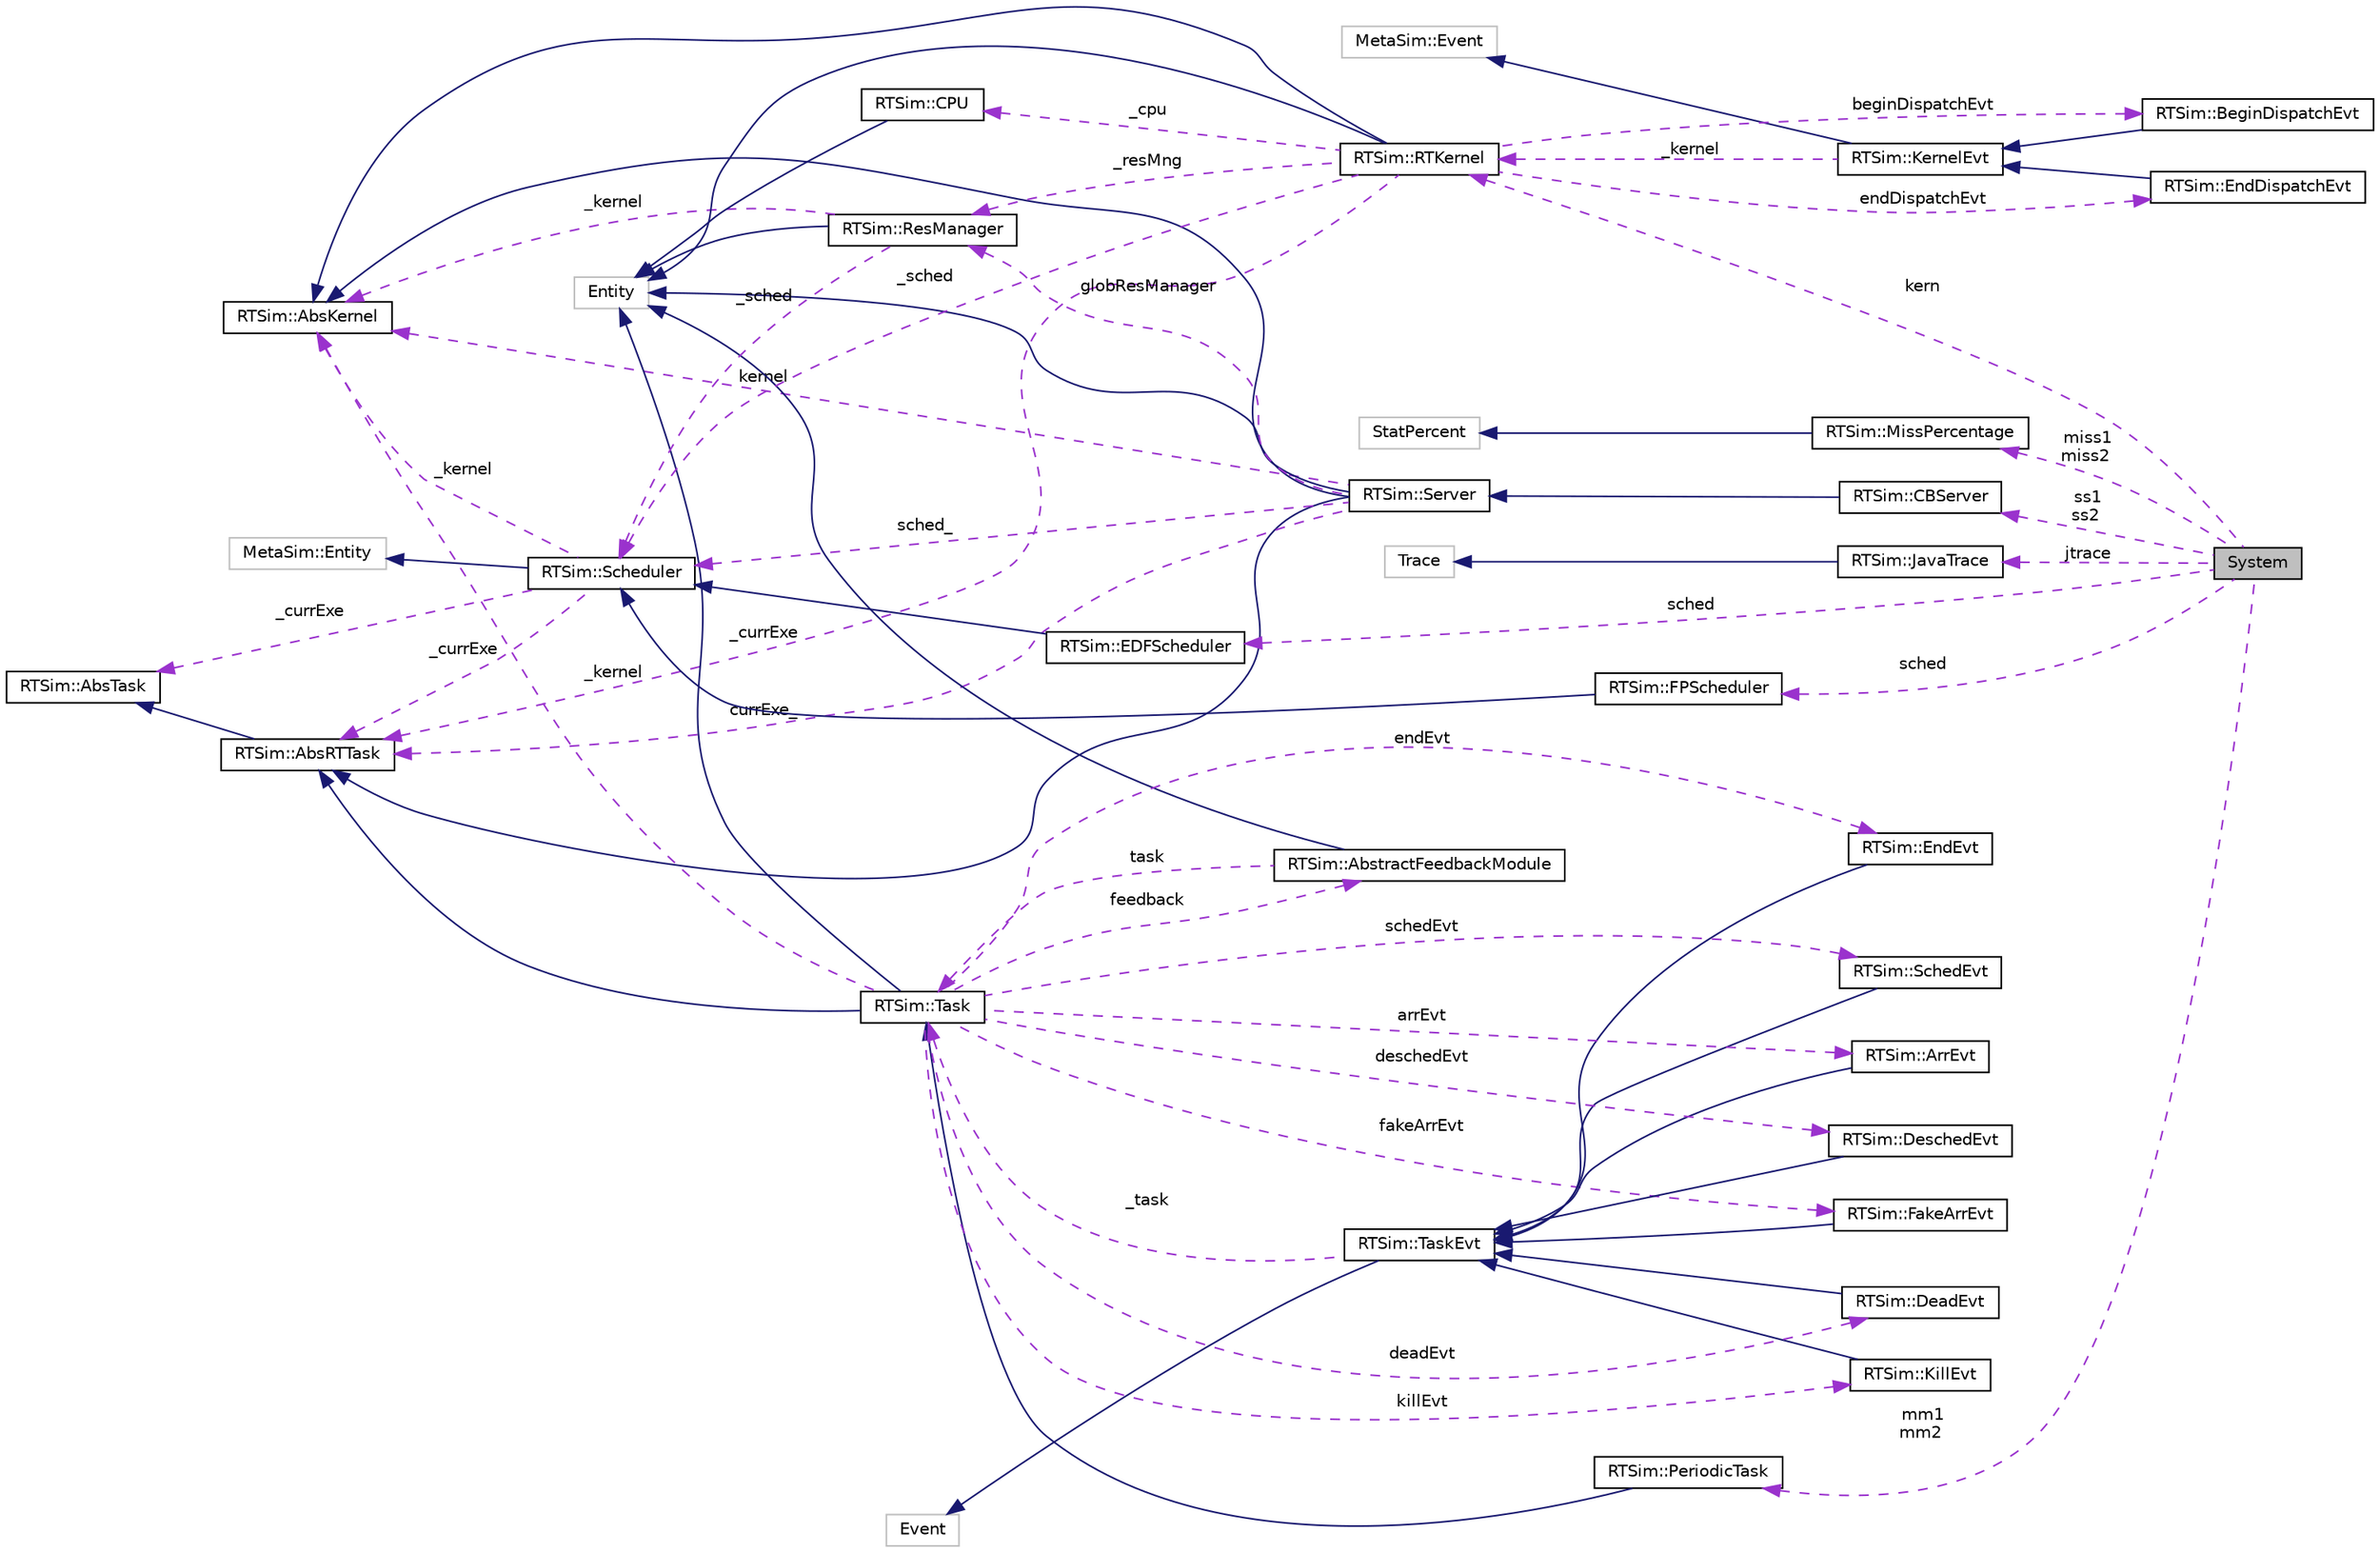 digraph "System"
{
  edge [fontname="Helvetica",fontsize="10",labelfontname="Helvetica",labelfontsize="10"];
  node [fontname="Helvetica",fontsize="10",shape=record];
  rankdir="LR";
  Node1 [label="System",height=0.2,width=0.4,color="black", fillcolor="grey75", style="filled", fontcolor="black"];
  Node2 -> Node1 [dir="back",color="darkorchid3",fontsize="10",style="dashed",label=" miss1\nmiss2" ,fontname="Helvetica"];
  Node2 [label="RTSim::MissPercentage",height=0.2,width=0.4,color="black", fillcolor="white", style="filled",URL="$d1/d64/classRTSim_1_1MissPercentage.html"];
  Node3 -> Node2 [dir="back",color="midnightblue",fontsize="10",style="solid",fontname="Helvetica"];
  Node3 [label="StatPercent",height=0.2,width=0.4,color="grey75", fillcolor="white", style="filled"];
  Node4 -> Node1 [dir="back",color="darkorchid3",fontsize="10",style="dashed",label=" ss1\nss2" ,fontname="Helvetica"];
  Node4 [label="RTSim::CBServer",height=0.2,width=0.4,color="black", fillcolor="white", style="filled",URL="$d2/df3/classRTSim_1_1CBServer.html"];
  Node5 -> Node4 [dir="back",color="midnightblue",fontsize="10",style="solid",fontname="Helvetica"];
  Node5 [label="RTSim::Server",height=0.2,width=0.4,color="black", fillcolor="white", style="filled",URL="$d4/de1/classRTSim_1_1Server.html"];
  Node6 -> Node5 [dir="back",color="midnightblue",fontsize="10",style="solid",fontname="Helvetica"];
  Node6 [label="RTSim::AbsRTTask",height=0.2,width=0.4,color="black", fillcolor="white", style="filled",URL="$d3/d04/classRTSim_1_1AbsRTTask.html"];
  Node7 -> Node6 [dir="back",color="midnightblue",fontsize="10",style="solid",fontname="Helvetica"];
  Node7 [label="RTSim::AbsTask",height=0.2,width=0.4,color="black", fillcolor="white", style="filled",URL="$de/d5f/classRTSim_1_1AbsTask.html"];
  Node8 -> Node5 [dir="back",color="midnightblue",fontsize="10",style="solid",fontname="Helvetica"];
  Node8 [label="RTSim::AbsKernel",height=0.2,width=0.4,color="black", fillcolor="white", style="filled",URL="$de/d7f/classRTSim_1_1AbsKernel.html"];
  Node9 -> Node5 [dir="back",color="midnightblue",fontsize="10",style="solid",fontname="Helvetica"];
  Node9 [label="Entity",height=0.2,width=0.4,color="grey75", fillcolor="white", style="filled"];
  Node10 -> Node5 [dir="back",color="darkorchid3",fontsize="10",style="dashed",label=" globResManager" ,fontname="Helvetica"];
  Node10 [label="RTSim::ResManager",height=0.2,width=0.4,color="black", fillcolor="white", style="filled",URL="$dc/d36/classRTSim_1_1ResManager.html"];
  Node9 -> Node10 [dir="back",color="midnightblue",fontsize="10",style="solid",fontname="Helvetica"];
  Node8 -> Node10 [dir="back",color="darkorchid3",fontsize="10",style="dashed",label=" _kernel" ,fontname="Helvetica"];
  Node11 -> Node10 [dir="back",color="darkorchid3",fontsize="10",style="dashed",label=" _sched" ,fontname="Helvetica"];
  Node11 [label="RTSim::Scheduler",height=0.2,width=0.4,color="black", fillcolor="white", style="filled",URL="$d6/d9d/classRTSim_1_1Scheduler.html"];
  Node12 -> Node11 [dir="back",color="midnightblue",fontsize="10",style="solid",fontname="Helvetica"];
  Node12 [label="MetaSim::Entity",height=0.2,width=0.4,color="grey75", fillcolor="white", style="filled"];
  Node7 -> Node11 [dir="back",color="darkorchid3",fontsize="10",style="dashed",label=" _currExe" ,fontname="Helvetica"];
  Node6 -> Node11 [dir="back",color="darkorchid3",fontsize="10",style="dashed",label=" _currExe" ,fontname="Helvetica"];
  Node8 -> Node11 [dir="back",color="darkorchid3",fontsize="10",style="dashed",label=" _kernel" ,fontname="Helvetica"];
  Node6 -> Node5 [dir="back",color="darkorchid3",fontsize="10",style="dashed",label=" currExe_" ,fontname="Helvetica"];
  Node8 -> Node5 [dir="back",color="darkorchid3",fontsize="10",style="dashed",label=" kernel" ,fontname="Helvetica"];
  Node11 -> Node5 [dir="back",color="darkorchid3",fontsize="10",style="dashed",label=" sched_" ,fontname="Helvetica"];
  Node13 -> Node1 [dir="back",color="darkorchid3",fontsize="10",style="dashed",label=" sched" ,fontname="Helvetica"];
  Node13 [label="RTSim::EDFScheduler",height=0.2,width=0.4,color="black", fillcolor="white", style="filled",URL="$d0/d43/classRTSim_1_1EDFScheduler.html"];
  Node11 -> Node13 [dir="back",color="midnightblue",fontsize="10",style="solid",fontname="Helvetica"];
  Node14 -> Node1 [dir="back",color="darkorchid3",fontsize="10",style="dashed",label=" mm1\nmm2" ,fontname="Helvetica"];
  Node14 [label="RTSim::PeriodicTask",height=0.2,width=0.4,color="black", fillcolor="white", style="filled",URL="$d4/d2e/classRTSim_1_1PeriodicTask.html"];
  Node15 -> Node14 [dir="back",color="midnightblue",fontsize="10",style="solid",fontname="Helvetica"];
  Node15 [label="RTSim::Task",height=0.2,width=0.4,color="black", fillcolor="white", style="filled",URL="$d8/db0/classRTSim_1_1Task.html"];
  Node9 -> Node15 [dir="back",color="midnightblue",fontsize="10",style="solid",fontname="Helvetica"];
  Node6 -> Node15 [dir="back",color="midnightblue",fontsize="10",style="solid",fontname="Helvetica"];
  Node16 -> Node15 [dir="back",color="darkorchid3",fontsize="10",style="dashed",label=" fakeArrEvt" ,fontname="Helvetica"];
  Node16 [label="RTSim::FakeArrEvt",height=0.2,width=0.4,color="black", fillcolor="white", style="filled",URL="$d3/d67/classRTSim_1_1FakeArrEvt.html"];
  Node17 -> Node16 [dir="back",color="midnightblue",fontsize="10",style="solid",fontname="Helvetica"];
  Node17 [label="RTSim::TaskEvt",height=0.2,width=0.4,color="black", fillcolor="white", style="filled",URL="$d2/d95/classRTSim_1_1TaskEvt.html"];
  Node18 -> Node17 [dir="back",color="midnightblue",fontsize="10",style="solid",fontname="Helvetica"];
  Node18 [label="Event",height=0.2,width=0.4,color="grey75", fillcolor="white", style="filled"];
  Node15 -> Node17 [dir="back",color="darkorchid3",fontsize="10",style="dashed",label=" _task" ,fontname="Helvetica"];
  Node19 -> Node15 [dir="back",color="darkorchid3",fontsize="10",style="dashed",label=" deschedEvt" ,fontname="Helvetica"];
  Node19 [label="RTSim::DeschedEvt",height=0.2,width=0.4,color="black", fillcolor="white", style="filled",URL="$db/d71/classRTSim_1_1DeschedEvt.html"];
  Node17 -> Node19 [dir="back",color="midnightblue",fontsize="10",style="solid",fontname="Helvetica"];
  Node20 -> Node15 [dir="back",color="darkorchid3",fontsize="10",style="dashed",label=" deadEvt" ,fontname="Helvetica"];
  Node20 [label="RTSim::DeadEvt",height=0.2,width=0.4,color="black", fillcolor="white", style="filled",URL="$d8/d7e/classRTSim_1_1DeadEvt.html"];
  Node17 -> Node20 [dir="back",color="midnightblue",fontsize="10",style="solid",fontname="Helvetica"];
  Node21 -> Node15 [dir="back",color="darkorchid3",fontsize="10",style="dashed",label=" killEvt" ,fontname="Helvetica"];
  Node21 [label="RTSim::KillEvt",height=0.2,width=0.4,color="black", fillcolor="white", style="filled",URL="$d5/d42/classRTSim_1_1KillEvt.html"];
  Node17 -> Node21 [dir="back",color="midnightblue",fontsize="10",style="solid",fontname="Helvetica"];
  Node22 -> Node15 [dir="back",color="darkorchid3",fontsize="10",style="dashed",label=" endEvt" ,fontname="Helvetica"];
  Node22 [label="RTSim::EndEvt",height=0.2,width=0.4,color="black", fillcolor="white", style="filled",URL="$d9/ddd/classRTSim_1_1EndEvt.html"];
  Node17 -> Node22 [dir="back",color="midnightblue",fontsize="10",style="solid",fontname="Helvetica"];
  Node8 -> Node15 [dir="back",color="darkorchid3",fontsize="10",style="dashed",label=" _kernel" ,fontname="Helvetica"];
  Node23 -> Node15 [dir="back",color="darkorchid3",fontsize="10",style="dashed",label=" schedEvt" ,fontname="Helvetica"];
  Node23 [label="RTSim::SchedEvt",height=0.2,width=0.4,color="black", fillcolor="white", style="filled",URL="$d0/d5b/classRTSim_1_1SchedEvt.html"];
  Node17 -> Node23 [dir="back",color="midnightblue",fontsize="10",style="solid",fontname="Helvetica"];
  Node24 -> Node15 [dir="back",color="darkorchid3",fontsize="10",style="dashed",label=" feedback" ,fontname="Helvetica"];
  Node24 [label="RTSim::AbstractFeedbackModule",height=0.2,width=0.4,color="black", fillcolor="white", style="filled",URL="$d9/dd6/classRTSim_1_1AbstractFeedbackModule.html"];
  Node9 -> Node24 [dir="back",color="midnightblue",fontsize="10",style="solid",fontname="Helvetica"];
  Node15 -> Node24 [dir="back",color="darkorchid3",fontsize="10",style="dashed",label=" task" ,fontname="Helvetica"];
  Node25 -> Node15 [dir="back",color="darkorchid3",fontsize="10",style="dashed",label=" arrEvt" ,fontname="Helvetica"];
  Node25 [label="RTSim::ArrEvt",height=0.2,width=0.4,color="black", fillcolor="white", style="filled",URL="$d1/d1d/classRTSim_1_1ArrEvt.html"];
  Node17 -> Node25 [dir="back",color="midnightblue",fontsize="10",style="solid",fontname="Helvetica"];
  Node26 -> Node1 [dir="back",color="darkorchid3",fontsize="10",style="dashed",label=" jtrace" ,fontname="Helvetica"];
  Node26 [label="RTSim::JavaTrace",height=0.2,width=0.4,color="black", fillcolor="white", style="filled",URL="$d4/d6b/classRTSim_1_1JavaTrace.html"];
  Node27 -> Node26 [dir="back",color="midnightblue",fontsize="10",style="solid",fontname="Helvetica"];
  Node27 [label="Trace",height=0.2,width=0.4,color="grey75", fillcolor="white", style="filled"];
  Node28 -> Node1 [dir="back",color="darkorchid3",fontsize="10",style="dashed",label=" kern" ,fontname="Helvetica"];
  Node28 [label="RTSim::RTKernel",height=0.2,width=0.4,color="black", fillcolor="white", style="filled",URL="$da/d3e/classRTSim_1_1RTKernel.html"];
  Node9 -> Node28 [dir="back",color="midnightblue",fontsize="10",style="solid",fontname="Helvetica"];
  Node8 -> Node28 [dir="back",color="midnightblue",fontsize="10",style="solid",fontname="Helvetica"];
  Node10 -> Node28 [dir="back",color="darkorchid3",fontsize="10",style="dashed",label=" _resMng" ,fontname="Helvetica"];
  Node6 -> Node28 [dir="back",color="darkorchid3",fontsize="10",style="dashed",label=" _currExe" ,fontname="Helvetica"];
  Node29 -> Node28 [dir="back",color="darkorchid3",fontsize="10",style="dashed",label=" _cpu" ,fontname="Helvetica"];
  Node29 [label="RTSim::CPU",height=0.2,width=0.4,color="black", fillcolor="white", style="filled",URL="$de/d98/classRTSim_1_1CPU.html"];
  Node9 -> Node29 [dir="back",color="midnightblue",fontsize="10",style="solid",fontname="Helvetica"];
  Node11 -> Node28 [dir="back",color="darkorchid3",fontsize="10",style="dashed",label=" _sched" ,fontname="Helvetica"];
  Node30 -> Node28 [dir="back",color="darkorchid3",fontsize="10",style="dashed",label=" endDispatchEvt" ,fontname="Helvetica"];
  Node30 [label="RTSim::EndDispatchEvt",height=0.2,width=0.4,color="black", fillcolor="white", style="filled",URL="$df/d39/classRTSim_1_1EndDispatchEvt.html"];
  Node31 -> Node30 [dir="back",color="midnightblue",fontsize="10",style="solid",fontname="Helvetica"];
  Node31 [label="RTSim::KernelEvt",height=0.2,width=0.4,color="black", fillcolor="white", style="filled",URL="$dd/d60/classRTSim_1_1KernelEvt.html"];
  Node32 -> Node31 [dir="back",color="midnightblue",fontsize="10",style="solid",fontname="Helvetica"];
  Node32 [label="MetaSim::Event",height=0.2,width=0.4,color="grey75", fillcolor="white", style="filled"];
  Node28 -> Node31 [dir="back",color="darkorchid3",fontsize="10",style="dashed",label=" _kernel" ,fontname="Helvetica"];
  Node33 -> Node28 [dir="back",color="darkorchid3",fontsize="10",style="dashed",label=" beginDispatchEvt" ,fontname="Helvetica"];
  Node33 [label="RTSim::BeginDispatchEvt",height=0.2,width=0.4,color="black", fillcolor="white", style="filled",URL="$d6/d8f/classRTSim_1_1BeginDispatchEvt.html"];
  Node31 -> Node33 [dir="back",color="midnightblue",fontsize="10",style="solid",fontname="Helvetica"];
  Node34 -> Node1 [dir="back",color="darkorchid3",fontsize="10",style="dashed",label=" sched" ,fontname="Helvetica"];
  Node34 [label="RTSim::FPScheduler",height=0.2,width=0.4,color="black", fillcolor="white", style="filled",URL="$df/d47/classRTSim_1_1FPScheduler.html"];
  Node11 -> Node34 [dir="back",color="midnightblue",fontsize="10",style="solid",fontname="Helvetica"];
}
